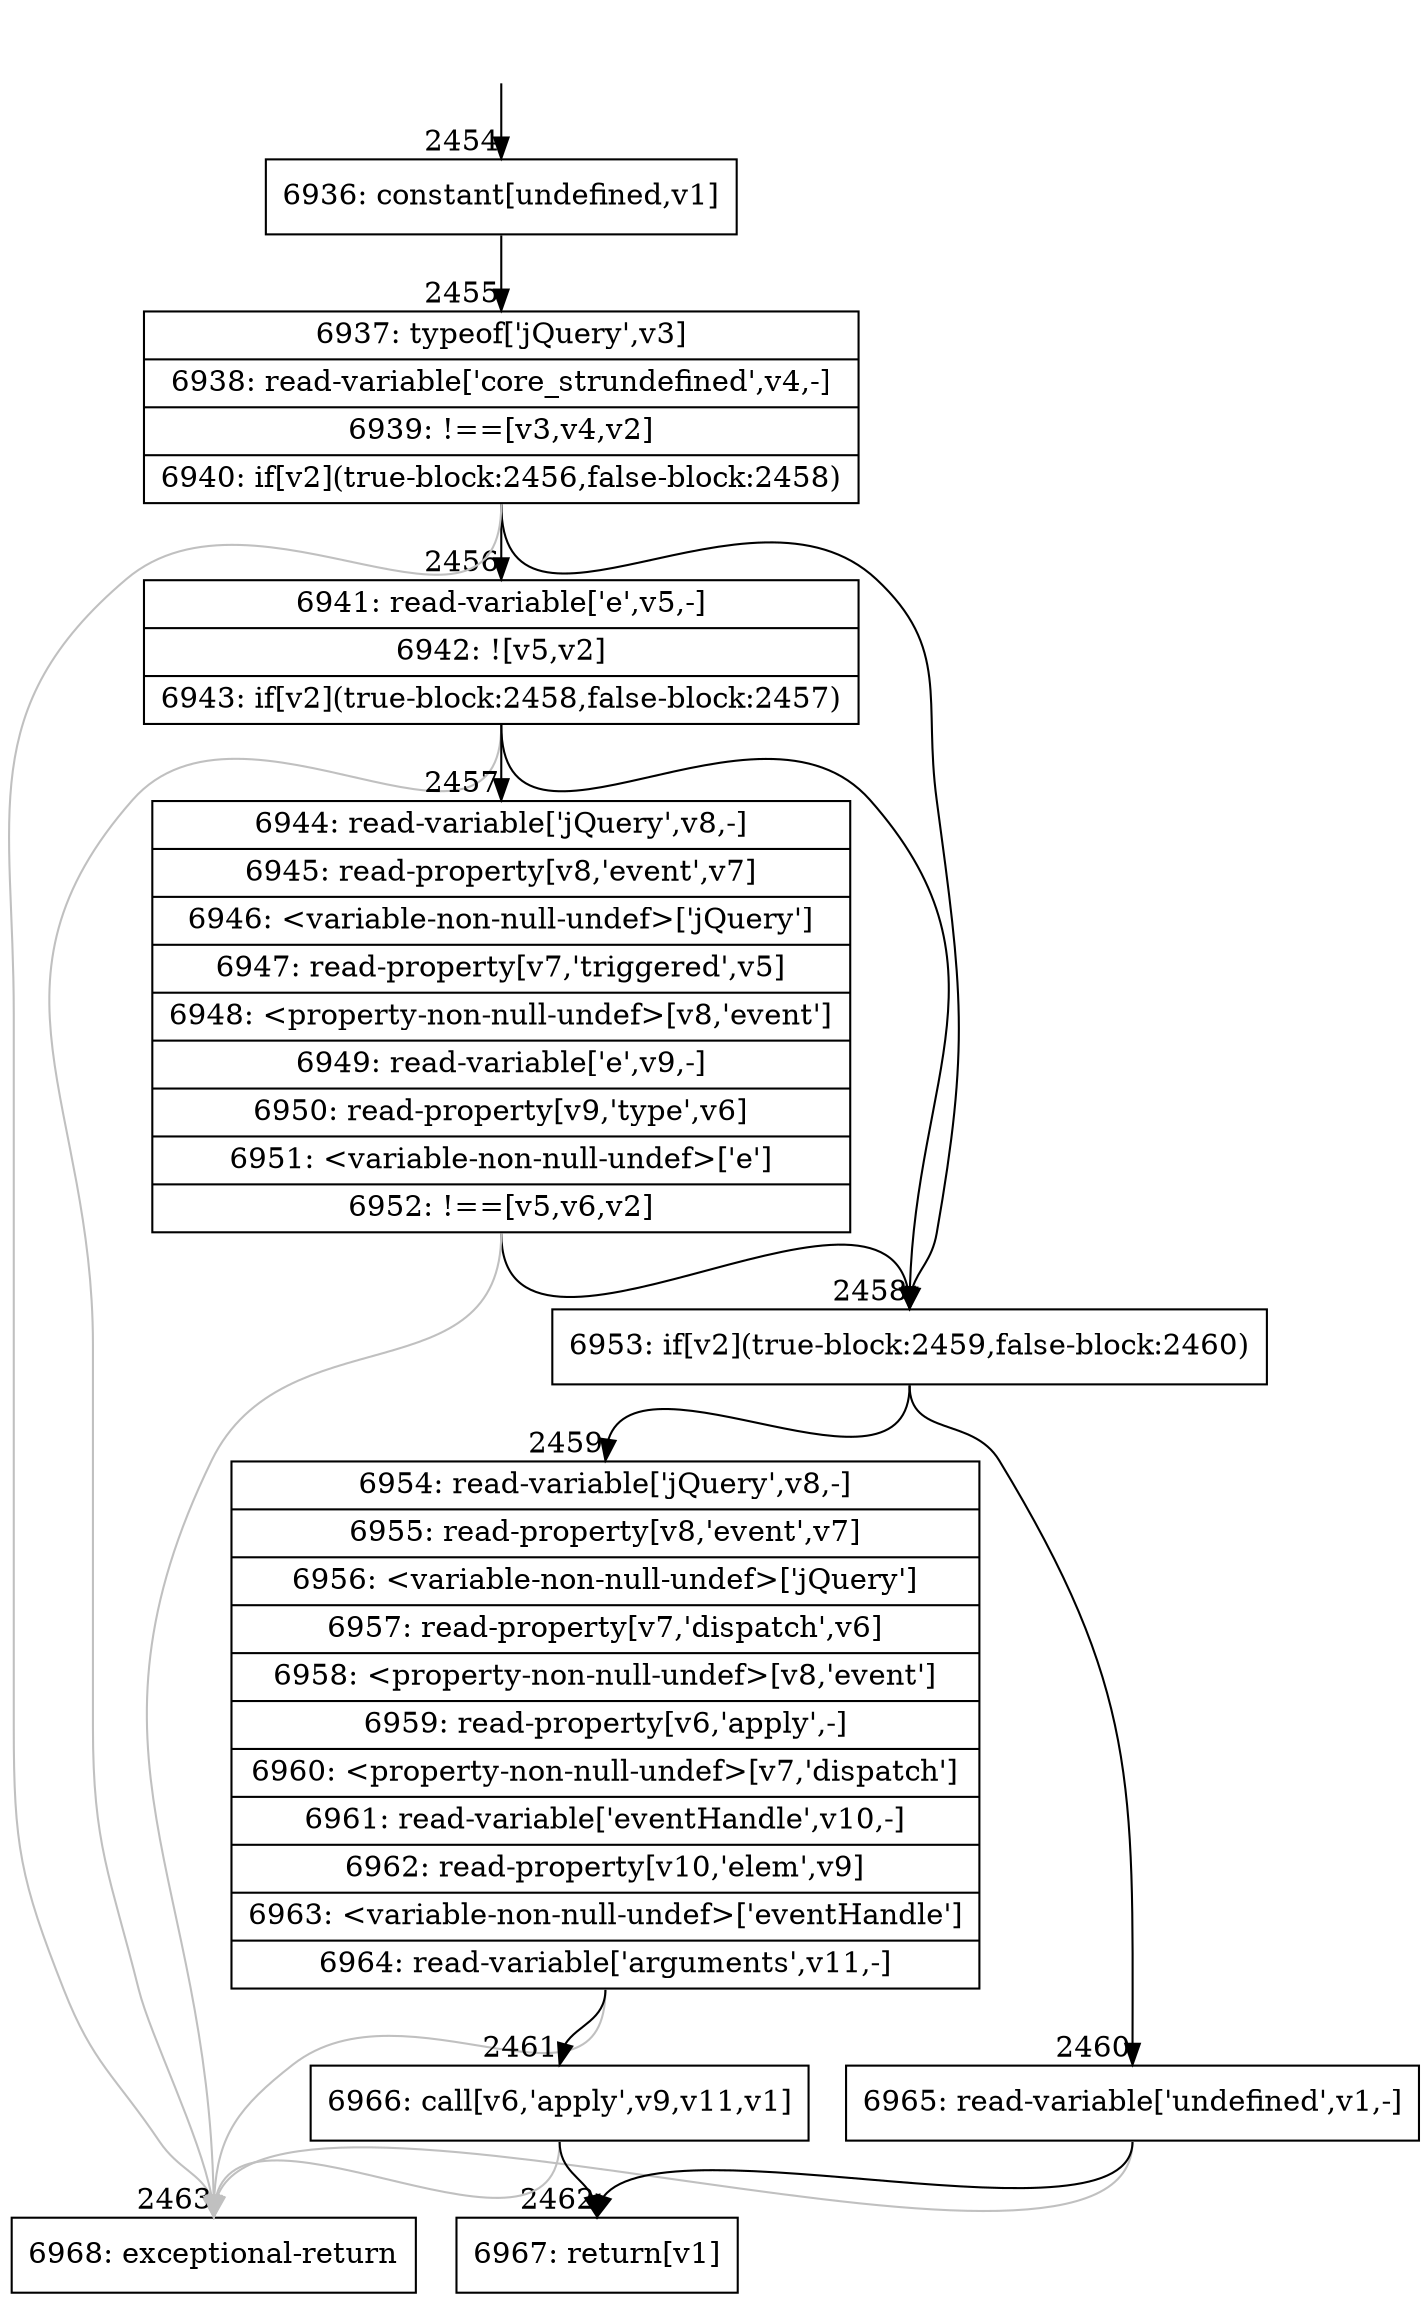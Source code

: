 digraph {
rankdir="TD"
BB_entry173[shape=none,label=""];
BB_entry173 -> BB2454 [tailport=s, headport=n, headlabel="    2454"]
BB2454 [shape=record label="{6936: constant[undefined,v1]}" ] 
BB2454 -> BB2455 [tailport=s, headport=n, headlabel="      2455"]
BB2455 [shape=record label="{6937: typeof['jQuery',v3]|6938: read-variable['core_strundefined',v4,-]|6939: !==[v3,v4,v2]|6940: if[v2](true-block:2456,false-block:2458)}" ] 
BB2455 -> BB2458 [tailport=s, headport=n, headlabel="      2458"]
BB2455 -> BB2456 [tailport=s, headport=n, headlabel="      2456"]
BB2455 -> BB2463 [tailport=s, headport=n, color=gray, headlabel="      2463"]
BB2456 [shape=record label="{6941: read-variable['e',v5,-]|6942: ![v5,v2]|6943: if[v2](true-block:2458,false-block:2457)}" ] 
BB2456 -> BB2458 [tailport=s, headport=n]
BB2456 -> BB2457 [tailport=s, headport=n, headlabel="      2457"]
BB2456 -> BB2463 [tailport=s, headport=n, color=gray]
BB2457 [shape=record label="{6944: read-variable['jQuery',v8,-]|6945: read-property[v8,'event',v7]|6946: \<variable-non-null-undef\>['jQuery']|6947: read-property[v7,'triggered',v5]|6948: \<property-non-null-undef\>[v8,'event']|6949: read-variable['e',v9,-]|6950: read-property[v9,'type',v6]|6951: \<variable-non-null-undef\>['e']|6952: !==[v5,v6,v2]}" ] 
BB2457 -> BB2458 [tailport=s, headport=n]
BB2457 -> BB2463 [tailport=s, headport=n, color=gray]
BB2458 [shape=record label="{6953: if[v2](true-block:2459,false-block:2460)}" ] 
BB2458 -> BB2459 [tailport=s, headport=n, headlabel="      2459"]
BB2458 -> BB2460 [tailport=s, headport=n, headlabel="      2460"]
BB2459 [shape=record label="{6954: read-variable['jQuery',v8,-]|6955: read-property[v8,'event',v7]|6956: \<variable-non-null-undef\>['jQuery']|6957: read-property[v7,'dispatch',v6]|6958: \<property-non-null-undef\>[v8,'event']|6959: read-property[v6,'apply',-]|6960: \<property-non-null-undef\>[v7,'dispatch']|6961: read-variable['eventHandle',v10,-]|6962: read-property[v10,'elem',v9]|6963: \<variable-non-null-undef\>['eventHandle']|6964: read-variable['arguments',v11,-]}" ] 
BB2459 -> BB2461 [tailport=s, headport=n, headlabel="      2461"]
BB2459 -> BB2463 [tailport=s, headport=n, color=gray]
BB2460 [shape=record label="{6965: read-variable['undefined',v1,-]}" ] 
BB2460 -> BB2462 [tailport=s, headport=n, headlabel="      2462"]
BB2460 -> BB2463 [tailport=s, headport=n, color=gray]
BB2461 [shape=record label="{6966: call[v6,'apply',v9,v11,v1]}" ] 
BB2461 -> BB2462 [tailport=s, headport=n]
BB2461 -> BB2463 [tailport=s, headport=n, color=gray]
BB2462 [shape=record label="{6967: return[v1]}" ] 
BB2463 [shape=record label="{6968: exceptional-return}" ] 
}
